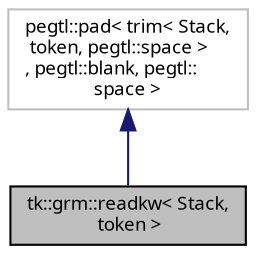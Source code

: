 digraph "tk::grm::readkw&lt; Stack, token &gt;"
{
 // INTERACTIVE_SVG=YES
  bgcolor="transparent";
  edge [fontname="sans-serif",fontsize="9",labelfontname="sans-serif",labelfontsize="9"];
  node [fontname="sans-serif",fontsize="9",shape=record];
  Node1 [label="tk::grm::readkw\< Stack,\l token \>",height=0.2,width=0.4,color="black", fillcolor="grey75", style="filled", fontcolor="black"];
  Node2 -> Node1 [dir="back",color="midnightblue",fontsize="9",style="solid",fontname="sans-serif"];
  Node2 [label="pegtl::pad\< trim\< Stack,\l token, pegtl::space \>\l, pegtl::blank, pegtl::\lspace \>",height=0.2,width=0.4,color="grey75"];
}

